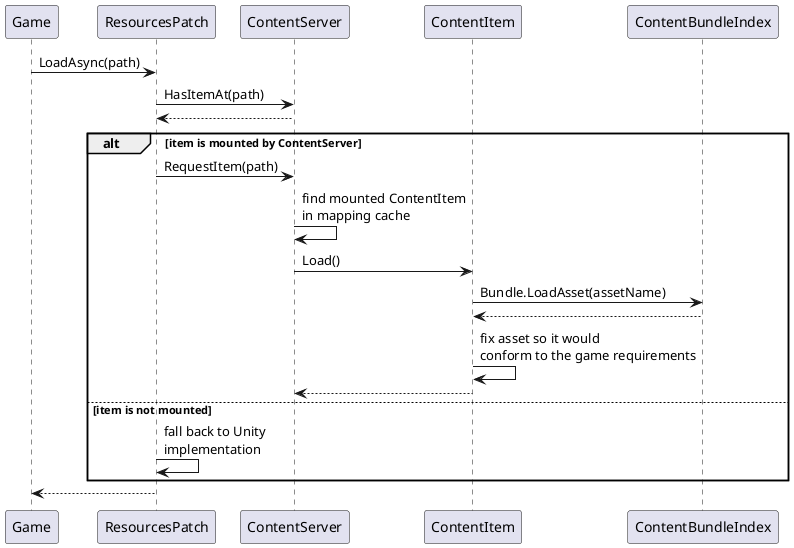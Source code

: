 ﻿@startuml

Game -> ResourcesPatch: LoadAsync(path)
ResourcesPatch -> ContentServer: HasItemAt(path)
ContentServer --> ResourcesPatch
alt item is mounted by ContentServer
    ResourcesPatch -> ContentServer: RequestItem(path)
    ContentServer -> ContentServer: find mounted ContentItem\nin mapping cache
    ContentServer -> ContentItem: Load()
    ContentItem -> ContentBundleIndex: Bundle.LoadAsset(assetName)
    ContentBundleIndex --> ContentItem
    ContentItem -> ContentItem: fix asset so it would\nconform to the game requirements
    
    ContentItem --> ContentServer
else item is not mounted
    ResourcesPatch -> ResourcesPatch: fall back to Unity\nimplementation
end
ResourcesPatch --> Game

@enduml